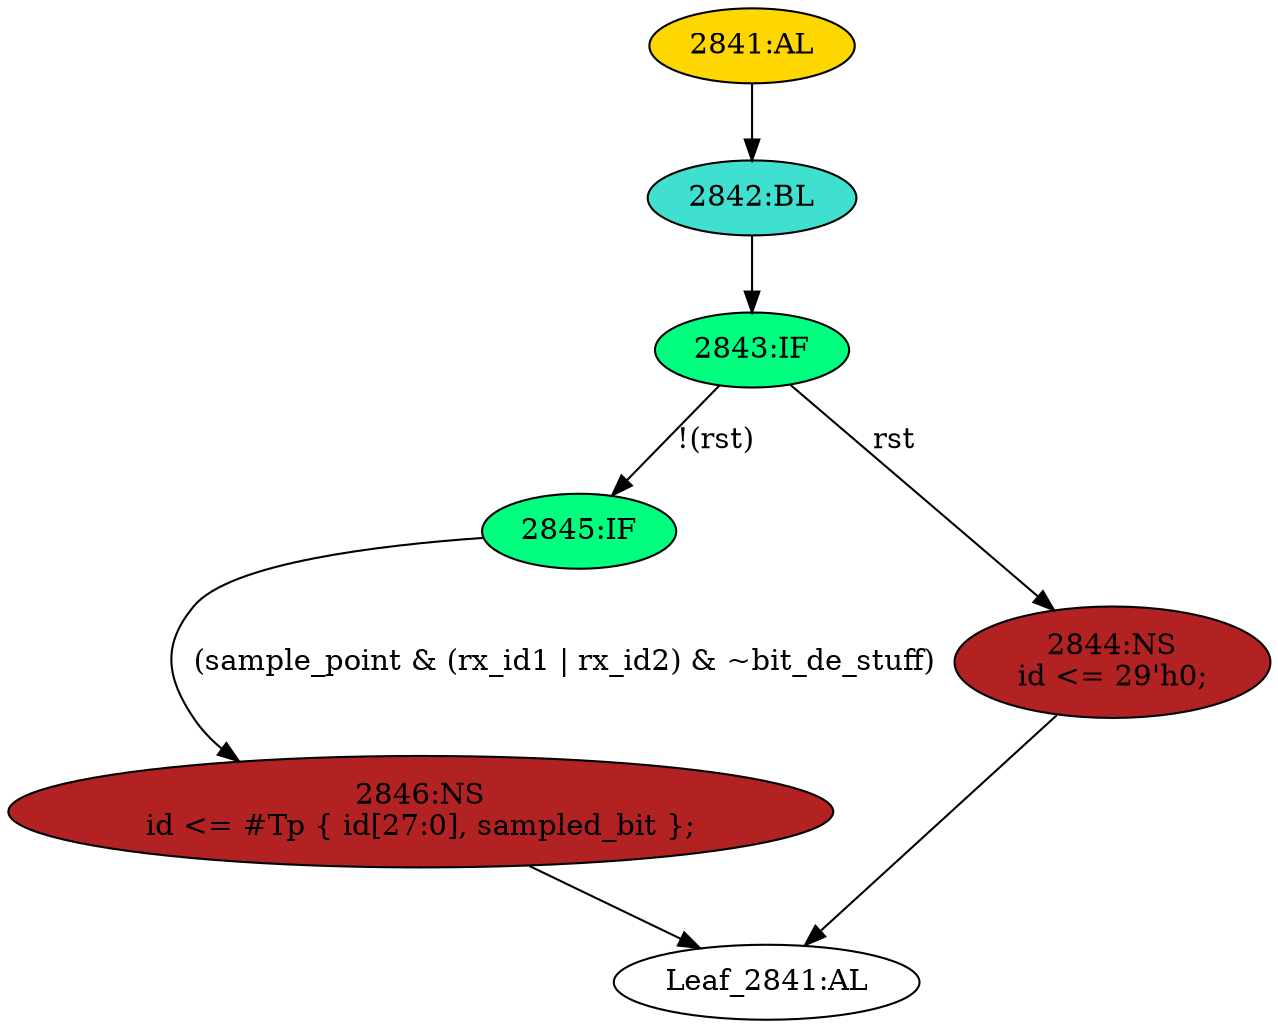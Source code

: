 strict digraph "" {
	node [label="\N"];
	"2845:IF"	 [ast="<pyverilog.vparser.ast.IfStatement object at 0x7f44f6916550>",
		fillcolor=springgreen,
		label="2845:IF",
		statements="[]",
		style=filled,
		typ=IfStatement];
	"2846:NS"	 [ast="<pyverilog.vparser.ast.NonblockingSubstitution object at 0x7f44f6916590>",
		fillcolor=firebrick,
		label="2846:NS
id <= #Tp { id[27:0], sampled_bit };",
		statements="[<pyverilog.vparser.ast.NonblockingSubstitution object at 0x7f44f6916590>]",
		style=filled,
		typ=NonblockingSubstitution];
	"2845:IF" -> "2846:NS"	 [cond="['sample_point', 'rx_id1', 'rx_id2', 'bit_de_stuff']",
		label="(sample_point & (rx_id1 | rx_id2) & ~bit_de_stuff)",
		lineno=2845];
	"2842:BL"	 [ast="<pyverilog.vparser.ast.Block object at 0x7f44f6916b10>",
		fillcolor=turquoise,
		label="2842:BL",
		statements="[]",
		style=filled,
		typ=Block];
	"2843:IF"	 [ast="<pyverilog.vparser.ast.IfStatement object at 0x7f44f6916b50>",
		fillcolor=springgreen,
		label="2843:IF",
		statements="[]",
		style=filled,
		typ=IfStatement];
	"2842:BL" -> "2843:IF"	 [cond="[]",
		lineno=None];
	"Leaf_2841:AL"	 [def_var="['id']",
		label="Leaf_2841:AL"];
	"2846:NS" -> "Leaf_2841:AL"	 [cond="[]",
		lineno=None];
	"2844:NS"	 [ast="<pyverilog.vparser.ast.NonblockingSubstitution object at 0x7f44f6916b90>",
		fillcolor=firebrick,
		label="2844:NS
id <= 29'h0;",
		statements="[<pyverilog.vparser.ast.NonblockingSubstitution object at 0x7f44f6916b90>]",
		style=filled,
		typ=NonblockingSubstitution];
	"2844:NS" -> "Leaf_2841:AL"	 [cond="[]",
		lineno=None];
	"2841:AL"	 [ast="<pyverilog.vparser.ast.Always object at 0x7f44f6916d10>",
		clk_sens=True,
		fillcolor=gold,
		label="2841:AL",
		sens="['clk', 'rst']",
		statements="[]",
		style=filled,
		typ=Always,
		use_var="['rx_id1', 'rx_id2', 'sample_point', 'sampled_bit', 'bit_de_stuff', 'rst', 'id']"];
	"2841:AL" -> "2842:BL"	 [cond="[]",
		lineno=None];
	"2843:IF" -> "2845:IF"	 [cond="['rst']",
		label="!(rst)",
		lineno=2843];
	"2843:IF" -> "2844:NS"	 [cond="['rst']",
		label=rst,
		lineno=2843];
}
